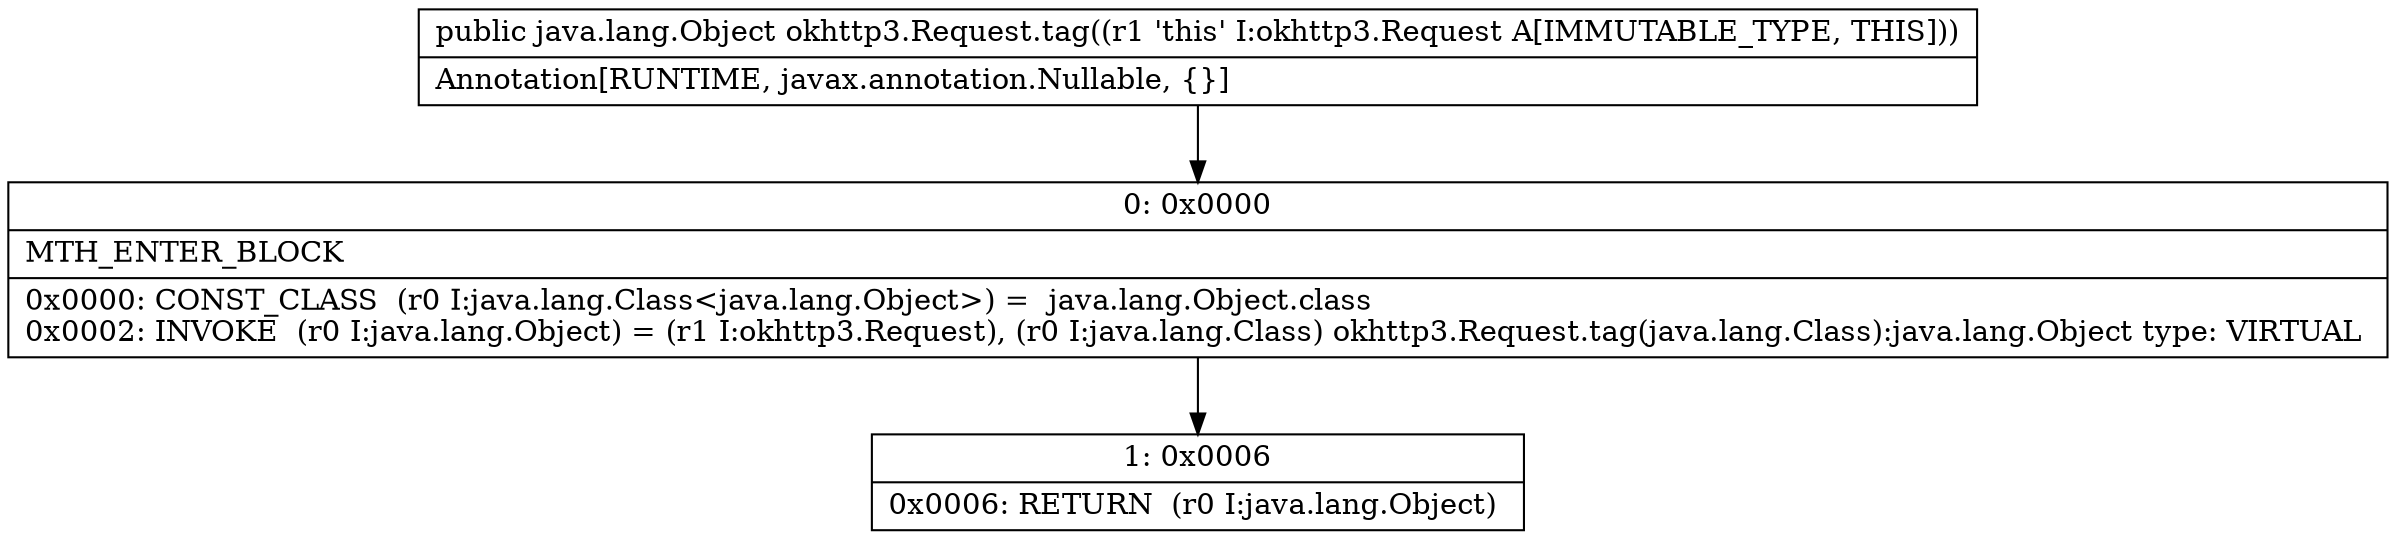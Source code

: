 digraph "CFG forokhttp3.Request.tag()Ljava\/lang\/Object;" {
Node_0 [shape=record,label="{0\:\ 0x0000|MTH_ENTER_BLOCK\l|0x0000: CONST_CLASS  (r0 I:java.lang.Class\<java.lang.Object\>) =  java.lang.Object.class \l0x0002: INVOKE  (r0 I:java.lang.Object) = (r1 I:okhttp3.Request), (r0 I:java.lang.Class) okhttp3.Request.tag(java.lang.Class):java.lang.Object type: VIRTUAL \l}"];
Node_1 [shape=record,label="{1\:\ 0x0006|0x0006: RETURN  (r0 I:java.lang.Object) \l}"];
MethodNode[shape=record,label="{public java.lang.Object okhttp3.Request.tag((r1 'this' I:okhttp3.Request A[IMMUTABLE_TYPE, THIS]))  | Annotation[RUNTIME, javax.annotation.Nullable, \{\}]\l}"];
MethodNode -> Node_0;
Node_0 -> Node_1;
}

